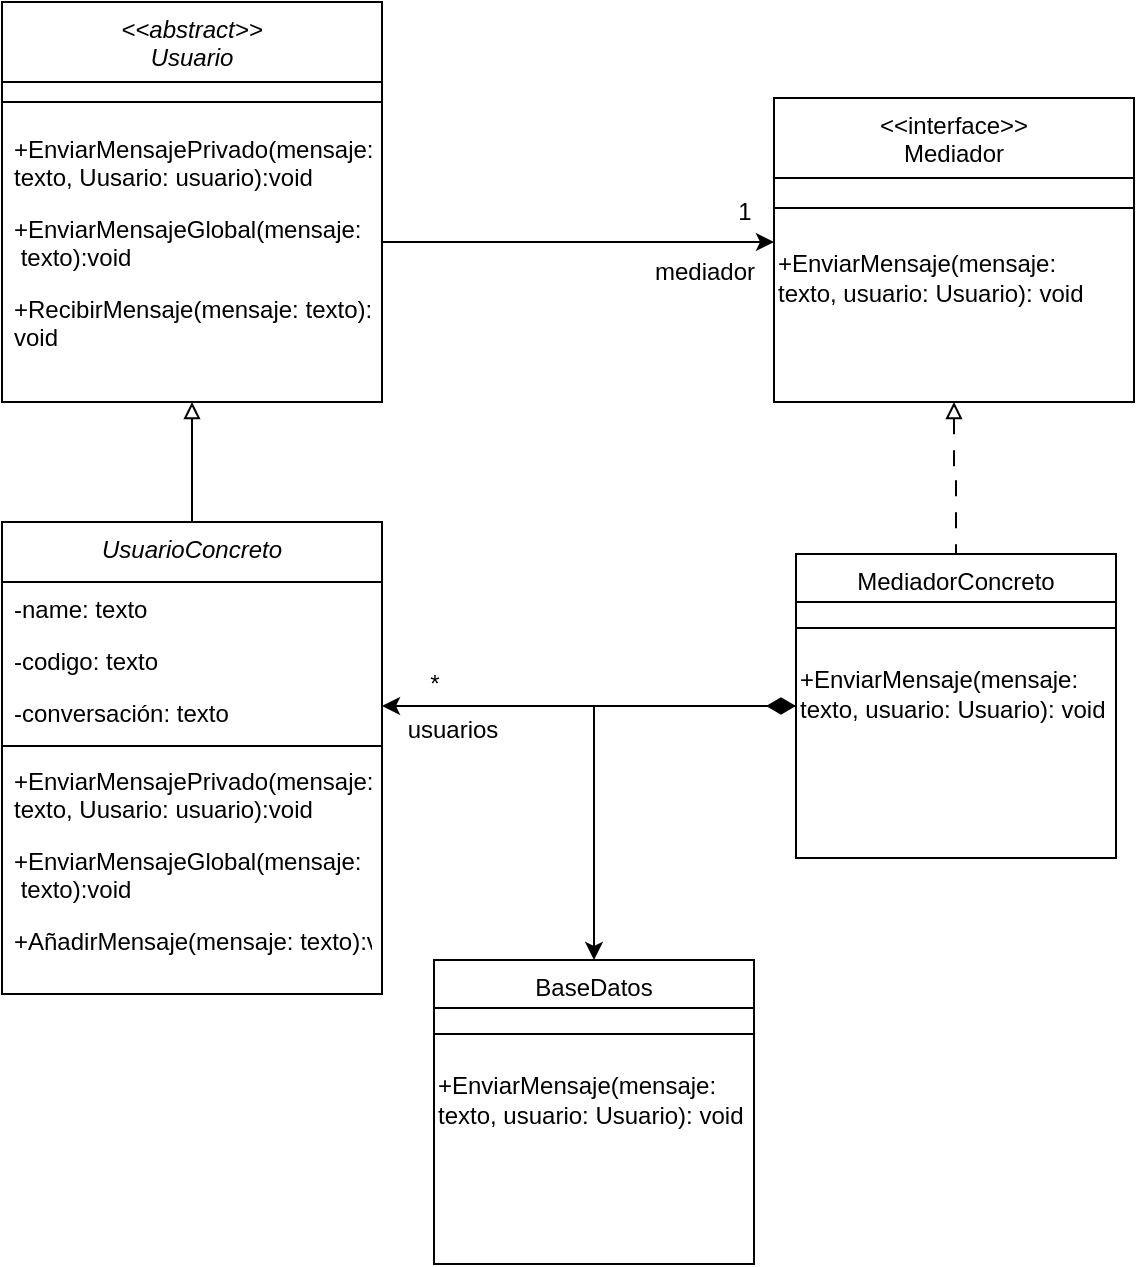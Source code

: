 <mxfile version="23.1.5" type="device">
  <diagram id="C5RBs43oDa-KdzZeNtuy" name="Page-1">
    <mxGraphModel dx="880" dy="524" grid="1" gridSize="10" guides="1" tooltips="1" connect="1" arrows="1" fold="1" page="1" pageScale="1" pageWidth="827" pageHeight="1169" math="0" shadow="0">
      <root>
        <mxCell id="WIyWlLk6GJQsqaUBKTNV-0" />
        <mxCell id="WIyWlLk6GJQsqaUBKTNV-1" parent="WIyWlLk6GJQsqaUBKTNV-0" />
        <mxCell id="PlreMGXBkBsEi6TpNmAF-11" style="edgeStyle=orthogonalEdgeStyle;rounded=0;orthogonalLoop=1;jettySize=auto;html=1;" parent="WIyWlLk6GJQsqaUBKTNV-1" source="zkfFHV4jXpPFQw0GAbJ--0" target="zkfFHV4jXpPFQw0GAbJ--6" edge="1">
          <mxGeometry relative="1" as="geometry">
            <mxPoint x="621" y="150" as="targetPoint" />
            <Array as="points">
              <mxPoint x="590" y="150" />
              <mxPoint x="590" y="150" />
            </Array>
          </mxGeometry>
        </mxCell>
        <mxCell id="zkfFHV4jXpPFQw0GAbJ--0" value="&lt;&lt;abstract&gt;&gt;&#xa;Usuario" style="swimlane;fontStyle=2;align=center;verticalAlign=top;childLayout=stackLayout;horizontal=1;startSize=40;horizontalStack=0;resizeParent=1;resizeLast=0;collapsible=1;marginBottom=0;rounded=0;shadow=0;strokeWidth=1;" parent="WIyWlLk6GJQsqaUBKTNV-1" vertex="1">
          <mxGeometry x="224" y="30" width="190" height="200" as="geometry">
            <mxRectangle x="230" y="140" width="160" height="26" as="alternateBounds" />
          </mxGeometry>
        </mxCell>
        <mxCell id="zkfFHV4jXpPFQw0GAbJ--4" value="" style="line;html=1;strokeWidth=1;align=left;verticalAlign=middle;spacingTop=-1;spacingLeft=3;spacingRight=3;rotatable=0;labelPosition=right;points=[];portConstraint=eastwest;" parent="zkfFHV4jXpPFQw0GAbJ--0" vertex="1">
          <mxGeometry y="40" width="190" height="20" as="geometry" />
        </mxCell>
        <mxCell id="zkfFHV4jXpPFQw0GAbJ--5" value="+EnviarMensajePrivado(mensaje: &#xa;texto, Uusario: usuario):void" style="text;align=left;verticalAlign=top;spacingLeft=4;spacingRight=4;overflow=hidden;rotatable=0;points=[[0,0.5],[1,0.5]];portConstraint=eastwest;" parent="zkfFHV4jXpPFQw0GAbJ--0" vertex="1">
          <mxGeometry y="60" width="190" height="40" as="geometry" />
        </mxCell>
        <mxCell id="PlreMGXBkBsEi6TpNmAF-1" value="+EnviarMensajeGlobal(mensaje:&#xa; texto):void&#xa;" style="text;align=left;verticalAlign=top;spacingLeft=4;spacingRight=4;overflow=hidden;rotatable=0;points=[[0,0.5],[1,0.5]];portConstraint=eastwest;" parent="zkfFHV4jXpPFQw0GAbJ--0" vertex="1">
          <mxGeometry y="100" width="190" height="40" as="geometry" />
        </mxCell>
        <mxCell id="rjHZ2YK6pOyxP5T5xVEU-0" value="+RecibirMensaje(mensaje: texto):&#xa;void" style="text;align=left;verticalAlign=top;spacingLeft=4;spacingRight=4;overflow=hidden;rotatable=0;points=[[0,0.5],[1,0.5]];portConstraint=eastwest;" parent="zkfFHV4jXpPFQw0GAbJ--0" vertex="1">
          <mxGeometry y="140" width="190" height="40" as="geometry" />
        </mxCell>
        <mxCell id="PlreMGXBkBsEi6TpNmAF-18" value="" style="edgeStyle=orthogonalEdgeStyle;rounded=0;orthogonalLoop=1;jettySize=auto;html=1;startArrow=block;startFill=0;sourcePerimeterSpacing=0;startSize=6;dashed=1;dashPattern=8 8;endArrow=none;endFill=0;" parent="WIyWlLk6GJQsqaUBKTNV-1" source="zkfFHV4jXpPFQw0GAbJ--6" target="PlreMGXBkBsEi6TpNmAF-12" edge="1">
          <mxGeometry relative="1" as="geometry">
            <mxPoint x="701" y="226" as="sourcePoint" />
          </mxGeometry>
        </mxCell>
        <mxCell id="zkfFHV4jXpPFQw0GAbJ--6" value="&lt;&lt;interface&gt;&gt;&#xa;Mediador" style="swimlane;fontStyle=0;align=center;verticalAlign=top;childLayout=stackLayout;horizontal=1;startSize=40;horizontalStack=0;resizeParent=1;resizeLast=0;collapsible=1;marginBottom=0;rounded=0;shadow=0;strokeWidth=1;" parent="WIyWlLk6GJQsqaUBKTNV-1" vertex="1">
          <mxGeometry x="610" y="78" width="180" height="152" as="geometry">
            <mxRectangle x="130" y="380" width="160" height="26" as="alternateBounds" />
          </mxGeometry>
        </mxCell>
        <mxCell id="zkfFHV4jXpPFQw0GAbJ--9" value="" style="line;html=1;strokeWidth=1;align=left;verticalAlign=middle;spacingTop=-1;spacingLeft=3;spacingRight=3;rotatable=0;labelPosition=right;points=[];portConstraint=eastwest;" parent="zkfFHV4jXpPFQw0GAbJ--6" vertex="1">
          <mxGeometry y="40" width="180" height="30" as="geometry" />
        </mxCell>
        <mxCell id="lCk1XL1LX5IH6ExAjjhT-7" value="+EnviarMensaje(mensaje: &lt;br&gt;texto, usuario: Usuario): void" style="text;html=1;align=left;verticalAlign=middle;resizable=0;points=[];autosize=1;strokeColor=none;fillColor=none;" parent="zkfFHV4jXpPFQw0GAbJ--6" vertex="1">
          <mxGeometry y="70" width="180" height="40" as="geometry" />
        </mxCell>
        <mxCell id="PlreMGXBkBsEi6TpNmAF-9" style="edgeStyle=orthogonalEdgeStyle;rounded=0;orthogonalLoop=1;jettySize=auto;html=1;endArrow=block;endFill=0;" parent="WIyWlLk6GJQsqaUBKTNV-1" source="PlreMGXBkBsEi6TpNmAF-2" target="zkfFHV4jXpPFQw0GAbJ--0" edge="1">
          <mxGeometry relative="1" as="geometry" />
        </mxCell>
        <mxCell id="PlreMGXBkBsEi6TpNmAF-2" value="UsuarioConcreto" style="swimlane;fontStyle=2;align=center;verticalAlign=top;childLayout=stackLayout;horizontal=1;startSize=30;horizontalStack=0;resizeParent=1;resizeLast=0;collapsible=1;marginBottom=0;rounded=0;shadow=0;strokeWidth=1;" parent="WIyWlLk6GJQsqaUBKTNV-1" vertex="1">
          <mxGeometry x="224" y="290" width="190" height="236" as="geometry">
            <mxRectangle x="230" y="140" width="160" height="26" as="alternateBounds" />
          </mxGeometry>
        </mxCell>
        <mxCell id="PlreMGXBkBsEi6TpNmAF-3" value="-name: texto" style="text;align=left;verticalAlign=top;spacingLeft=4;spacingRight=4;overflow=hidden;rotatable=0;points=[[0,0.5],[1,0.5]];portConstraint=eastwest;" parent="PlreMGXBkBsEi6TpNmAF-2" vertex="1">
          <mxGeometry y="30" width="190" height="26" as="geometry" />
        </mxCell>
        <mxCell id="PlreMGXBkBsEi6TpNmAF-4" value="-codigo: texto" style="text;align=left;verticalAlign=top;spacingLeft=4;spacingRight=4;overflow=hidden;rotatable=0;points=[[0,0.5],[1,0.5]];portConstraint=eastwest;rounded=0;shadow=0;html=0;" parent="PlreMGXBkBsEi6TpNmAF-2" vertex="1">
          <mxGeometry y="56" width="190" height="26" as="geometry" />
        </mxCell>
        <mxCell id="uqc22XzpajhI7pyHSAUN-0" value="-conversación: texto" style="text;align=left;verticalAlign=top;spacingLeft=4;spacingRight=4;overflow=hidden;rotatable=0;points=[[0,0.5],[1,0.5]];portConstraint=eastwest;rounded=0;shadow=0;html=0;" vertex="1" parent="PlreMGXBkBsEi6TpNmAF-2">
          <mxGeometry y="82" width="190" height="26" as="geometry" />
        </mxCell>
        <mxCell id="PlreMGXBkBsEi6TpNmAF-5" value="" style="line;html=1;strokeWidth=1;align=left;verticalAlign=middle;spacingTop=-1;spacingLeft=3;spacingRight=3;rotatable=0;labelPosition=right;points=[];portConstraint=eastwest;" parent="PlreMGXBkBsEi6TpNmAF-2" vertex="1">
          <mxGeometry y="108" width="190" height="8" as="geometry" />
        </mxCell>
        <mxCell id="PlreMGXBkBsEi6TpNmAF-6" value="+EnviarMensajePrivado(mensaje: &#xa;texto, Uusario: usuario):void" style="text;align=left;verticalAlign=top;spacingLeft=4;spacingRight=4;overflow=hidden;rotatable=0;points=[[0,0.5],[1,0.5]];portConstraint=eastwest;" parent="PlreMGXBkBsEi6TpNmAF-2" vertex="1">
          <mxGeometry y="116" width="190" height="40" as="geometry" />
        </mxCell>
        <mxCell id="PlreMGXBkBsEi6TpNmAF-7" value="+EnviarMensajeGlobal(mensaje:&#xa; texto):void" style="text;align=left;verticalAlign=top;spacingLeft=4;spacingRight=4;overflow=hidden;rotatable=0;points=[[0,0.5],[1,0.5]];portConstraint=eastwest;" parent="PlreMGXBkBsEi6TpNmAF-2" vertex="1">
          <mxGeometry y="156" width="190" height="40" as="geometry" />
        </mxCell>
        <mxCell id="uqc22XzpajhI7pyHSAUN-1" value="+AñadirMensaje(mensaje: texto):void" style="text;align=left;verticalAlign=top;spacingLeft=4;spacingRight=4;overflow=hidden;rotatable=0;points=[[0,0.5],[1,0.5]];portConstraint=eastwest;" vertex="1" parent="PlreMGXBkBsEi6TpNmAF-2">
          <mxGeometry y="196" width="190" height="40" as="geometry" />
        </mxCell>
        <mxCell id="PlreMGXBkBsEi6TpNmAF-19" style="edgeStyle=orthogonalEdgeStyle;rounded=0;orthogonalLoop=1;jettySize=auto;html=1;startArrow=diamondThin;startFill=1;startSize=12;" parent="WIyWlLk6GJQsqaUBKTNV-1" source="PlreMGXBkBsEi6TpNmAF-12" target="PlreMGXBkBsEi6TpNmAF-2" edge="1">
          <mxGeometry relative="1" as="geometry">
            <Array as="points">
              <mxPoint x="480" y="382" />
              <mxPoint x="480" y="382" />
            </Array>
          </mxGeometry>
        </mxCell>
        <mxCell id="uqc22XzpajhI7pyHSAUN-5" value="" style="edgeStyle=orthogonalEdgeStyle;rounded=0;orthogonalLoop=1;jettySize=auto;html=1;" edge="1" parent="WIyWlLk6GJQsqaUBKTNV-1" source="PlreMGXBkBsEi6TpNmAF-12" target="uqc22XzpajhI7pyHSAUN-2">
          <mxGeometry relative="1" as="geometry" />
        </mxCell>
        <mxCell id="PlreMGXBkBsEi6TpNmAF-12" value="MediadorConcreto" style="swimlane;fontStyle=0;align=center;verticalAlign=top;childLayout=stackLayout;horizontal=1;startSize=24;horizontalStack=0;resizeParent=1;resizeLast=0;collapsible=1;marginBottom=0;rounded=0;shadow=0;strokeWidth=1;" parent="WIyWlLk6GJQsqaUBKTNV-1" vertex="1">
          <mxGeometry x="621" y="306" width="160" height="152" as="geometry">
            <mxRectangle x="130" y="380" width="160" height="26" as="alternateBounds" />
          </mxGeometry>
        </mxCell>
        <mxCell id="PlreMGXBkBsEi6TpNmAF-15" value="" style="line;html=1;strokeWidth=1;align=left;verticalAlign=middle;spacingTop=-1;spacingLeft=3;spacingRight=3;rotatable=0;labelPosition=right;points=[];portConstraint=eastwest;" parent="PlreMGXBkBsEi6TpNmAF-12" vertex="1">
          <mxGeometry y="24" width="160" height="26" as="geometry" />
        </mxCell>
        <mxCell id="lCk1XL1LX5IH6ExAjjhT-9" value="+EnviarMensaje(mensaje: &lt;br&gt;texto, usuario: Usuario): void" style="text;html=1;align=left;verticalAlign=middle;resizable=0;points=[];autosize=1;strokeColor=none;fillColor=none;" parent="PlreMGXBkBsEi6TpNmAF-12" vertex="1">
          <mxGeometry y="50" width="160" height="40" as="geometry" />
        </mxCell>
        <mxCell id="lCk1XL1LX5IH6ExAjjhT-0" value="*" style="text;html=1;align=center;verticalAlign=middle;resizable=0;points=[];autosize=1;strokeColor=none;fillColor=none;" parent="WIyWlLk6GJQsqaUBKTNV-1" vertex="1">
          <mxGeometry x="425" y="355.5" width="30" height="30" as="geometry" />
        </mxCell>
        <mxCell id="lCk1XL1LX5IH6ExAjjhT-1" value="usuarios" style="text;html=1;align=center;verticalAlign=middle;resizable=0;points=[];autosize=1;strokeColor=none;fillColor=none;" parent="WIyWlLk6GJQsqaUBKTNV-1" vertex="1">
          <mxGeometry x="414" y="378.5" width="70" height="30" as="geometry" />
        </mxCell>
        <mxCell id="lCk1XL1LX5IH6ExAjjhT-2" value="mediador" style="text;html=1;align=center;verticalAlign=middle;resizable=0;points=[];autosize=1;strokeColor=none;fillColor=none;" parent="WIyWlLk6GJQsqaUBKTNV-1" vertex="1">
          <mxGeometry x="540" y="150" width="70" height="30" as="geometry" />
        </mxCell>
        <mxCell id="lCk1XL1LX5IH6ExAjjhT-3" value="1" style="text;html=1;align=center;verticalAlign=middle;resizable=0;points=[];autosize=1;strokeColor=none;fillColor=none;" parent="WIyWlLk6GJQsqaUBKTNV-1" vertex="1">
          <mxGeometry x="580" y="120" width="30" height="30" as="geometry" />
        </mxCell>
        <mxCell id="uqc22XzpajhI7pyHSAUN-2" value="BaseDatos" style="swimlane;fontStyle=0;align=center;verticalAlign=top;childLayout=stackLayout;horizontal=1;startSize=24;horizontalStack=0;resizeParent=1;resizeLast=0;collapsible=1;marginBottom=0;rounded=0;shadow=0;strokeWidth=1;" vertex="1" parent="WIyWlLk6GJQsqaUBKTNV-1">
          <mxGeometry x="440" y="509" width="160" height="152" as="geometry">
            <mxRectangle x="130" y="380" width="160" height="26" as="alternateBounds" />
          </mxGeometry>
        </mxCell>
        <mxCell id="uqc22XzpajhI7pyHSAUN-3" value="" style="line;html=1;strokeWidth=1;align=left;verticalAlign=middle;spacingTop=-1;spacingLeft=3;spacingRight=3;rotatable=0;labelPosition=right;points=[];portConstraint=eastwest;" vertex="1" parent="uqc22XzpajhI7pyHSAUN-2">
          <mxGeometry y="24" width="160" height="26" as="geometry" />
        </mxCell>
        <mxCell id="uqc22XzpajhI7pyHSAUN-4" value="+EnviarMensaje(mensaje: &lt;br&gt;texto, usuario: Usuario): void" style="text;html=1;align=left;verticalAlign=middle;resizable=0;points=[];autosize=1;strokeColor=none;fillColor=none;" vertex="1" parent="uqc22XzpajhI7pyHSAUN-2">
          <mxGeometry y="50" width="160" height="40" as="geometry" />
        </mxCell>
      </root>
    </mxGraphModel>
  </diagram>
</mxfile>

